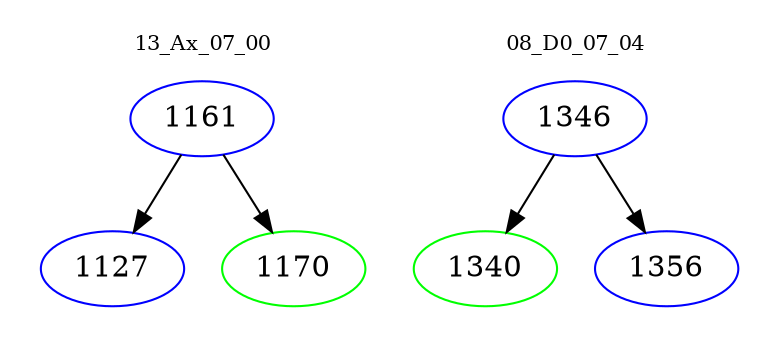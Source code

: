 digraph{
subgraph cluster_0 {
color = white
label = "13_Ax_07_00";
fontsize=10;
T0_1161 [label="1161", color="blue"]
T0_1161 -> T0_1127 [color="black"]
T0_1127 [label="1127", color="blue"]
T0_1161 -> T0_1170 [color="black"]
T0_1170 [label="1170", color="green"]
}
subgraph cluster_1 {
color = white
label = "08_D0_07_04";
fontsize=10;
T1_1346 [label="1346", color="blue"]
T1_1346 -> T1_1340 [color="black"]
T1_1340 [label="1340", color="green"]
T1_1346 -> T1_1356 [color="black"]
T1_1356 [label="1356", color="blue"]
}
}
